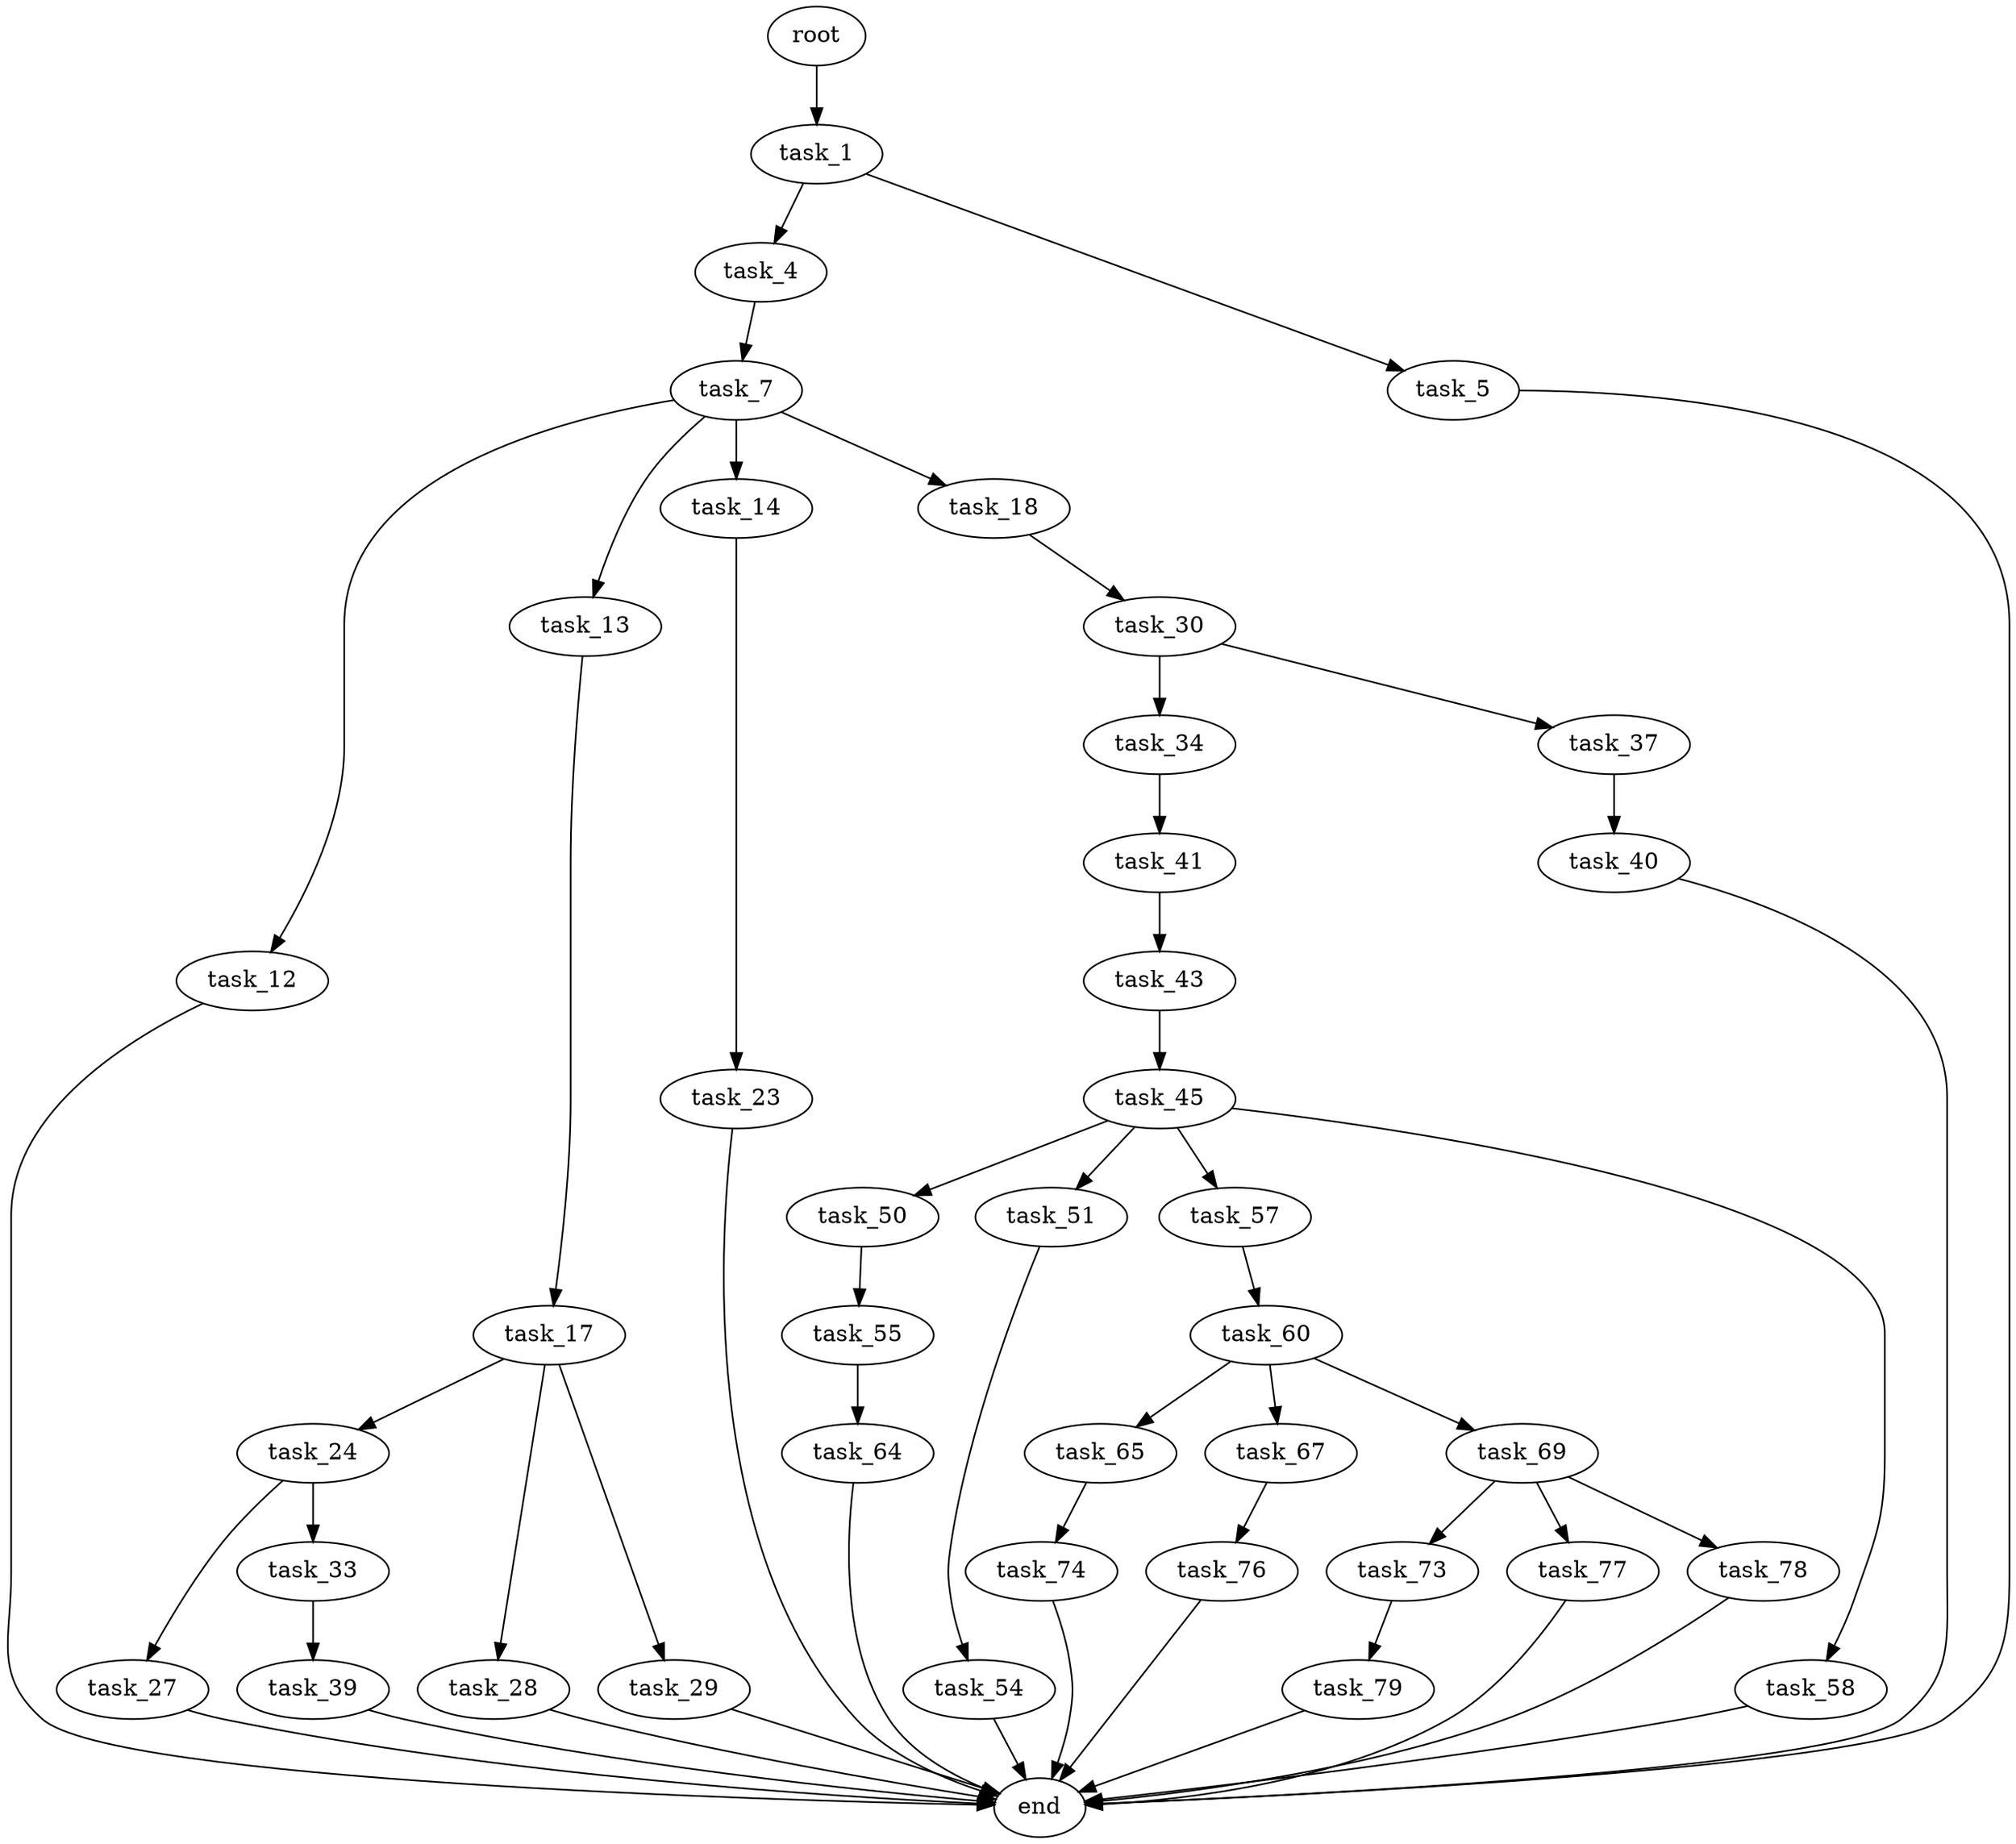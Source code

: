digraph G {
  root [size="0.000000"];
  task_1 [size="323413804403.000000"];
  task_4 [size="310630839815.000000"];
  task_5 [size="1073741824000.000000"];
  task_7 [size="17411960558.000000"];
  task_12 [size="650872997399.000000"];
  task_13 [size="8589934592.000000"];
  task_14 [size="1073741824000.000000"];
  task_17 [size="299140631540.000000"];
  task_18 [size="231928233984.000000"];
  task_23 [size="564402614759.000000"];
  task_24 [size="68719476736.000000"];
  task_27 [size="549755813888.000000"];
  task_28 [size="782757789696.000000"];
  task_29 [size="38982745292.000000"];
  task_30 [size="28991029248.000000"];
  task_33 [size="2371652299.000000"];
  task_34 [size="332396402147.000000"];
  task_37 [size="14830122353.000000"];
  task_39 [size="11174384022.000000"];
  task_40 [size="143816799872.000000"];
  task_41 [size="1851408257.000000"];
  task_43 [size="1329195170.000000"];
  task_45 [size="134217728000.000000"];
  task_50 [size="8240176869.000000"];
  task_51 [size="18894632554.000000"];
  task_54 [size="2102222463.000000"];
  task_55 [size="782757789696.000000"];
  task_57 [size="170705778415.000000"];
  task_58 [size="368293445632.000000"];
  task_60 [size="782757789696.000000"];
  task_64 [size="205790884614.000000"];
  task_65 [size="8589934592.000000"];
  task_67 [size="2700224043.000000"];
  task_69 [size="368293445632.000000"];
  task_73 [size="20389868919.000000"];
  task_74 [size="53257437137.000000"];
  task_76 [size="24666211855.000000"];
  task_77 [size="20356713661.000000"];
  task_78 [size="231928233984.000000"];
  task_79 [size="28991029248.000000"];
  end [size="0.000000"];

  root -> task_1 [size="1.000000"];
  task_1 -> task_4 [size="411041792.000000"];
  task_1 -> task_5 [size="411041792.000000"];
  task_4 -> task_7 [size="209715200.000000"];
  task_5 -> end [size="1.000000"];
  task_7 -> task_12 [size="411041792.000000"];
  task_7 -> task_13 [size="411041792.000000"];
  task_7 -> task_14 [size="411041792.000000"];
  task_7 -> task_18 [size="411041792.000000"];
  task_12 -> end [size="1.000000"];
  task_13 -> task_17 [size="33554432.000000"];
  task_14 -> task_23 [size="838860800.000000"];
  task_17 -> task_24 [size="411041792.000000"];
  task_17 -> task_28 [size="411041792.000000"];
  task_17 -> task_29 [size="411041792.000000"];
  task_18 -> task_30 [size="301989888.000000"];
  task_23 -> end [size="1.000000"];
  task_24 -> task_27 [size="134217728.000000"];
  task_24 -> task_33 [size="134217728.000000"];
  task_27 -> end [size="1.000000"];
  task_28 -> end [size="1.000000"];
  task_29 -> end [size="1.000000"];
  task_30 -> task_34 [size="75497472.000000"];
  task_30 -> task_37 [size="75497472.000000"];
  task_33 -> task_39 [size="75497472.000000"];
  task_34 -> task_41 [size="411041792.000000"];
  task_37 -> task_40 [size="536870912.000000"];
  task_39 -> end [size="1.000000"];
  task_40 -> end [size="1.000000"];
  task_41 -> task_43 [size="209715200.000000"];
  task_43 -> task_45 [size="33554432.000000"];
  task_45 -> task_50 [size="209715200.000000"];
  task_45 -> task_51 [size="209715200.000000"];
  task_45 -> task_57 [size="209715200.000000"];
  task_45 -> task_58 [size="209715200.000000"];
  task_50 -> task_55 [size="536870912.000000"];
  task_51 -> task_54 [size="301989888.000000"];
  task_54 -> end [size="1.000000"];
  task_55 -> task_64 [size="679477248.000000"];
  task_57 -> task_60 [size="301989888.000000"];
  task_58 -> end [size="1.000000"];
  task_60 -> task_65 [size="679477248.000000"];
  task_60 -> task_67 [size="679477248.000000"];
  task_60 -> task_69 [size="679477248.000000"];
  task_64 -> end [size="1.000000"];
  task_65 -> task_74 [size="33554432.000000"];
  task_67 -> task_76 [size="134217728.000000"];
  task_69 -> task_73 [size="411041792.000000"];
  task_69 -> task_77 [size="411041792.000000"];
  task_69 -> task_78 [size="411041792.000000"];
  task_73 -> task_79 [size="536870912.000000"];
  task_74 -> end [size="1.000000"];
  task_76 -> end [size="1.000000"];
  task_77 -> end [size="1.000000"];
  task_78 -> end [size="1.000000"];
  task_79 -> end [size="1.000000"];
}
